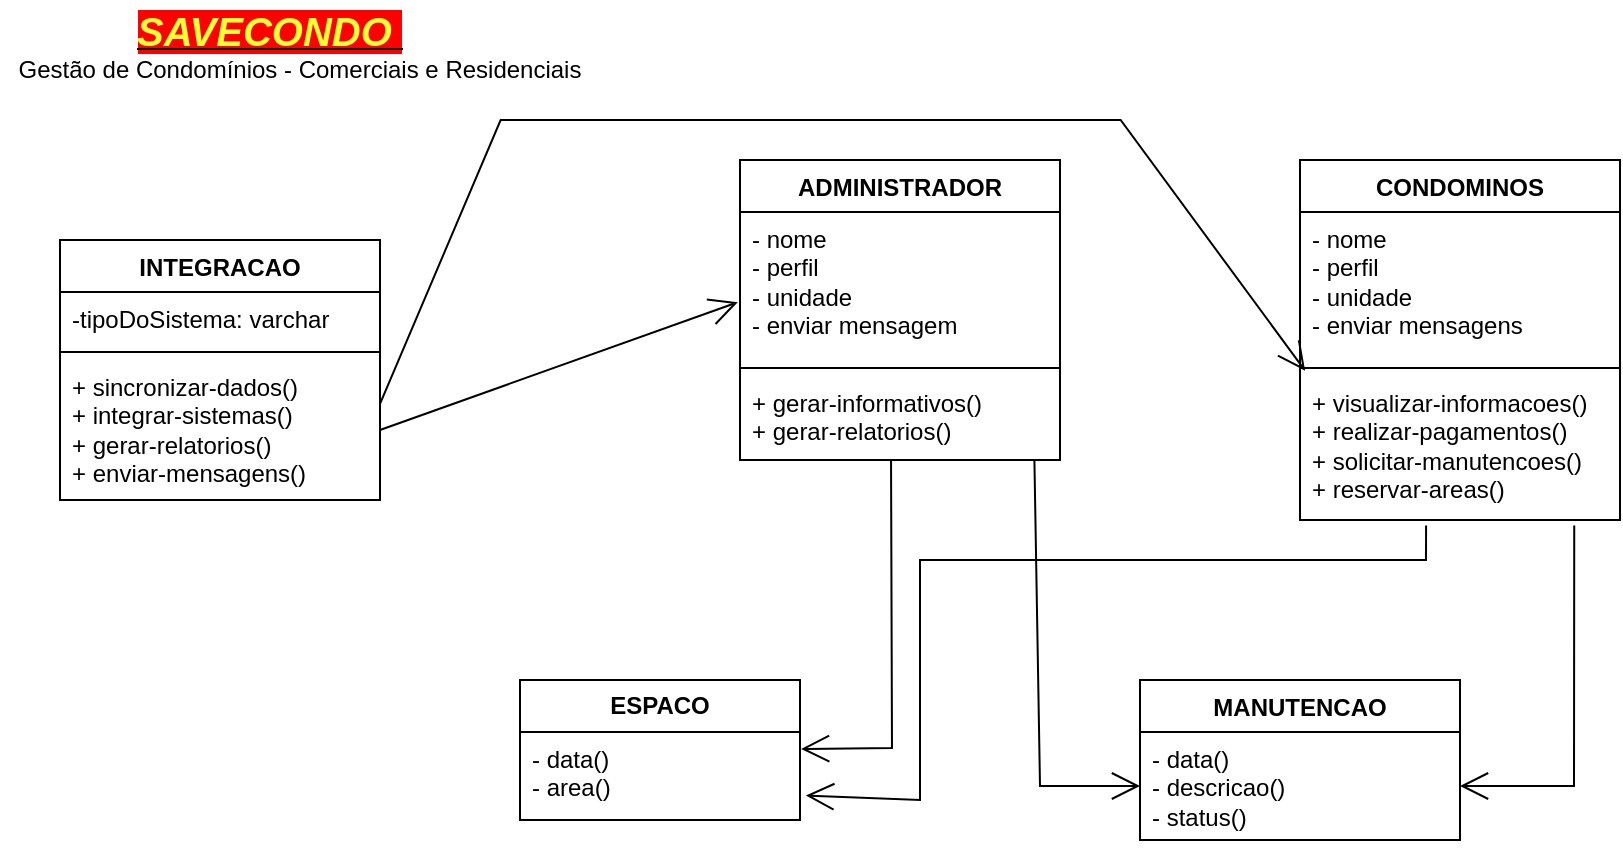 <mxfile version="22.0.4" type="github">
  <diagram name="Page-1" id="c4acf3e9-155e-7222-9cf6-157b1a14988f">
    <mxGraphModel dx="1772" dy="2673" grid="1" gridSize="10" guides="1" tooltips="1" connect="1" arrows="1" fold="1" page="1" pageScale="1" pageWidth="850" pageHeight="1100" background="none" math="0" shadow="0">
      <root>
        <mxCell id="0" />
        <mxCell id="1" parent="0" />
        <mxCell id="fE5P6bQsII-2qxmfbAFM-50" value="ADMINISTRADOR" style="swimlane;fontStyle=1;align=center;verticalAlign=top;childLayout=stackLayout;horizontal=1;startSize=26;horizontalStack=0;resizeParent=1;resizeParentMax=0;resizeLast=0;collapsible=1;marginBottom=0;whiteSpace=wrap;html=1;" vertex="1" parent="1">
          <mxGeometry x="360" y="-2120" width="160" height="150" as="geometry" />
        </mxCell>
        <mxCell id="fE5P6bQsII-2qxmfbAFM-51" value="- nome&lt;br&gt;- perfil&lt;br&gt;- unidade&lt;br&gt;- enviar mensagem" style="text;strokeColor=none;fillColor=none;align=left;verticalAlign=top;spacingLeft=4;spacingRight=4;overflow=hidden;rotatable=0;points=[[0,0.5],[1,0.5]];portConstraint=eastwest;whiteSpace=wrap;html=1;" vertex="1" parent="fE5P6bQsII-2qxmfbAFM-50">
          <mxGeometry y="26" width="160" height="74" as="geometry" />
        </mxCell>
        <mxCell id="fE5P6bQsII-2qxmfbAFM-52" value="" style="line;strokeWidth=1;fillColor=none;align=left;verticalAlign=middle;spacingTop=-1;spacingLeft=3;spacingRight=3;rotatable=0;labelPosition=right;points=[];portConstraint=eastwest;strokeColor=inherit;" vertex="1" parent="fE5P6bQsII-2qxmfbAFM-50">
          <mxGeometry y="100" width="160" height="8" as="geometry" />
        </mxCell>
        <mxCell id="fE5P6bQsII-2qxmfbAFM-53" value="+ gerar-informativos()&lt;br&gt;+ gerar-relatorios()" style="text;strokeColor=none;fillColor=none;align=left;verticalAlign=top;spacingLeft=4;spacingRight=4;overflow=hidden;rotatable=0;points=[[0,0.5],[1,0.5]];portConstraint=eastwest;whiteSpace=wrap;html=1;" vertex="1" parent="fE5P6bQsII-2qxmfbAFM-50">
          <mxGeometry y="108" width="160" height="42" as="geometry" />
        </mxCell>
        <mxCell id="fE5P6bQsII-2qxmfbAFM-55" value="INTEGRACAO" style="swimlane;fontStyle=1;align=center;verticalAlign=top;childLayout=stackLayout;horizontal=1;startSize=26;horizontalStack=0;resizeParent=1;resizeParentMax=0;resizeLast=0;collapsible=1;marginBottom=0;whiteSpace=wrap;html=1;" vertex="1" parent="1">
          <mxGeometry x="20" y="-2080" width="160" height="130" as="geometry" />
        </mxCell>
        <mxCell id="fE5P6bQsII-2qxmfbAFM-56" value="-tipoDoSistema: varchar" style="text;strokeColor=none;fillColor=none;align=left;verticalAlign=top;spacingLeft=4;spacingRight=4;overflow=hidden;rotatable=0;points=[[0,0.5],[1,0.5]];portConstraint=eastwest;whiteSpace=wrap;html=1;" vertex="1" parent="fE5P6bQsII-2qxmfbAFM-55">
          <mxGeometry y="26" width="160" height="26" as="geometry" />
        </mxCell>
        <mxCell id="fE5P6bQsII-2qxmfbAFM-57" value="" style="line;strokeWidth=1;fillColor=none;align=left;verticalAlign=middle;spacingTop=-1;spacingLeft=3;spacingRight=3;rotatable=0;labelPosition=right;points=[];portConstraint=eastwest;strokeColor=inherit;" vertex="1" parent="fE5P6bQsII-2qxmfbAFM-55">
          <mxGeometry y="52" width="160" height="8" as="geometry" />
        </mxCell>
        <mxCell id="fE5P6bQsII-2qxmfbAFM-58" value="+ sincronizar-dados()&lt;br&gt;+ integrar-sistemas()&lt;br&gt;+ gerar-relatorios()&lt;br&gt;+ enviar-mensagens()" style="text;strokeColor=none;fillColor=none;align=left;verticalAlign=top;spacingLeft=4;spacingRight=4;overflow=hidden;rotatable=0;points=[[0,0.5],[1,0.5]];portConstraint=eastwest;whiteSpace=wrap;html=1;" vertex="1" parent="fE5P6bQsII-2qxmfbAFM-55">
          <mxGeometry y="60" width="160" height="70" as="geometry" />
        </mxCell>
        <mxCell id="fE5P6bQsII-2qxmfbAFM-59" value="CONDOMINOS" style="swimlane;fontStyle=1;align=center;verticalAlign=top;childLayout=stackLayout;horizontal=1;startSize=26;horizontalStack=0;resizeParent=1;resizeParentMax=0;resizeLast=0;collapsible=1;marginBottom=0;whiteSpace=wrap;html=1;" vertex="1" parent="1">
          <mxGeometry x="640" y="-2120" width="160" height="180" as="geometry" />
        </mxCell>
        <mxCell id="fE5P6bQsII-2qxmfbAFM-60" value="- nome&lt;br style=&quot;border-color: var(--border-color);&quot;&gt;- perfil&lt;br style=&quot;border-color: var(--border-color);&quot;&gt;- unidade&lt;br&gt;- enviar mensagens" style="text;strokeColor=none;fillColor=none;align=left;verticalAlign=top;spacingLeft=4;spacingRight=4;overflow=hidden;rotatable=0;points=[[0,0.5],[1,0.5]];portConstraint=eastwest;whiteSpace=wrap;html=1;" vertex="1" parent="fE5P6bQsII-2qxmfbAFM-59">
          <mxGeometry y="26" width="160" height="74" as="geometry" />
        </mxCell>
        <mxCell id="fE5P6bQsII-2qxmfbAFM-61" value="" style="line;strokeWidth=1;fillColor=none;align=left;verticalAlign=middle;spacingTop=-1;spacingLeft=3;spacingRight=3;rotatable=0;labelPosition=right;points=[];portConstraint=eastwest;strokeColor=inherit;" vertex="1" parent="fE5P6bQsII-2qxmfbAFM-59">
          <mxGeometry y="100" width="160" height="8" as="geometry" />
        </mxCell>
        <mxCell id="fE5P6bQsII-2qxmfbAFM-62" value="+ visualizar-informacoes()&lt;br&gt;+ realizar-pagamentos()&lt;br&gt;+ solicitar-manutencoes()&lt;br&gt;+ reservar-areas()" style="text;strokeColor=none;fillColor=none;align=left;verticalAlign=top;spacingLeft=4;spacingRight=4;overflow=hidden;rotatable=0;points=[[0,0.5],[1,0.5]];portConstraint=eastwest;whiteSpace=wrap;html=1;" vertex="1" parent="fE5P6bQsII-2qxmfbAFM-59">
          <mxGeometry y="108" width="160" height="72" as="geometry" />
        </mxCell>
        <mxCell id="fE5P6bQsII-2qxmfbAFM-63" value="MANUTENCAO" style="swimlane;fontStyle=1;align=center;verticalAlign=top;childLayout=stackLayout;horizontal=1;startSize=26;horizontalStack=0;resizeParent=1;resizeParentMax=0;resizeLast=0;collapsible=1;marginBottom=0;whiteSpace=wrap;html=1;" vertex="1" parent="1">
          <mxGeometry x="560" y="-1860" width="160" height="80" as="geometry" />
        </mxCell>
        <mxCell id="fE5P6bQsII-2qxmfbAFM-66" value="- data()&lt;br&gt;- descricao()&lt;br&gt;- status()" style="text;strokeColor=none;fillColor=none;align=left;verticalAlign=top;spacingLeft=4;spacingRight=4;overflow=hidden;rotatable=0;points=[[0,0.5],[1,0.5]];portConstraint=eastwest;whiteSpace=wrap;html=1;" vertex="1" parent="fE5P6bQsII-2qxmfbAFM-63">
          <mxGeometry y="26" width="160" height="54" as="geometry" />
        </mxCell>
        <mxCell id="fE5P6bQsII-2qxmfbAFM-71" value="&lt;b&gt;ESPACO&lt;/b&gt;" style="swimlane;fontStyle=0;childLayout=stackLayout;horizontal=1;startSize=26;fillColor=none;horizontalStack=0;resizeParent=1;resizeParentMax=0;resizeLast=0;collapsible=1;marginBottom=0;whiteSpace=wrap;html=1;" vertex="1" parent="1">
          <mxGeometry x="250" y="-1860" width="140" height="70" as="geometry" />
        </mxCell>
        <mxCell id="fE5P6bQsII-2qxmfbAFM-74" value="- data()&lt;br&gt;- area()" style="text;strokeColor=none;fillColor=none;align=left;verticalAlign=top;spacingLeft=4;spacingRight=4;overflow=hidden;rotatable=0;points=[[0,0.5],[1,0.5]];portConstraint=eastwest;whiteSpace=wrap;html=1;" vertex="1" parent="fE5P6bQsII-2qxmfbAFM-71">
          <mxGeometry y="26" width="140" height="44" as="geometry" />
        </mxCell>
        <mxCell id="fE5P6bQsII-2qxmfbAFM-81" value="" style="endArrow=open;endFill=1;endSize=12;html=1;rounded=0;entryX=0.014;entryY=0.802;entryDx=0;entryDy=0;entryPerimeter=0;exitX=0.998;exitY=0.033;exitDx=0;exitDy=0;exitPerimeter=0;" edge="1" parent="1">
          <mxGeometry width="160" relative="1" as="geometry">
            <mxPoint x="180.0" y="-1998.02" as="sourcePoint" />
            <mxPoint x="642.56" y="-2014.652" as="targetPoint" />
            <Array as="points">
              <mxPoint x="240.32" y="-2140" />
              <mxPoint x="550.32" y="-2140" />
            </Array>
          </mxGeometry>
        </mxCell>
        <mxCell id="fE5P6bQsII-2qxmfbAFM-83" value="" style="endArrow=open;endFill=1;endSize=12;html=1;rounded=0;exitX=1;exitY=0.5;exitDx=0;exitDy=0;entryX=-0.007;entryY=0.61;entryDx=0;entryDy=0;entryPerimeter=0;" edge="1" parent="1" source="fE5P6bQsII-2qxmfbAFM-58" target="fE5P6bQsII-2qxmfbAFM-51">
          <mxGeometry width="160" relative="1" as="geometry">
            <mxPoint x="200" y="-2055.42" as="sourcePoint" />
            <mxPoint x="360" y="-2055.42" as="targetPoint" />
          </mxGeometry>
        </mxCell>
        <mxCell id="fE5P6bQsII-2qxmfbAFM-84" value="" style="endArrow=open;endFill=1;endSize=12;html=1;rounded=0;entryX=1.004;entryY=0.193;entryDx=0;entryDy=0;exitX=0.472;exitY=1.008;exitDx=0;exitDy=0;exitPerimeter=0;entryPerimeter=0;" edge="1" parent="1" source="fE5P6bQsII-2qxmfbAFM-53" target="fE5P6bQsII-2qxmfbAFM-74">
          <mxGeometry width="160" relative="1" as="geometry">
            <mxPoint x="340" y="-1990" as="sourcePoint" />
            <mxPoint x="500" y="-1990" as="targetPoint" />
            <Array as="points">
              <mxPoint x="436" y="-1826" />
            </Array>
          </mxGeometry>
        </mxCell>
        <mxCell id="fE5P6bQsII-2qxmfbAFM-85" value="" style="endArrow=open;endFill=1;endSize=12;html=1;rounded=0;entryX=1.021;entryY=0.723;entryDx=0;entryDy=0;entryPerimeter=0;exitX=0.394;exitY=1.039;exitDx=0;exitDy=0;exitPerimeter=0;" edge="1" parent="1" source="fE5P6bQsII-2qxmfbAFM-62" target="fE5P6bQsII-2qxmfbAFM-74">
          <mxGeometry width="160" relative="1" as="geometry">
            <mxPoint x="650" y="-1960" as="sourcePoint" />
            <mxPoint x="810" y="-1960" as="targetPoint" />
            <Array as="points">
              <mxPoint x="703" y="-1920" />
              <mxPoint x="450" y="-1920" />
              <mxPoint x="450" y="-1800" />
            </Array>
          </mxGeometry>
        </mxCell>
        <mxCell id="fE5P6bQsII-2qxmfbAFM-86" value="" style="endArrow=open;endFill=1;endSize=12;html=1;rounded=0;entryX=0;entryY=0.5;entryDx=0;entryDy=0;exitX=0.92;exitY=0.994;exitDx=0;exitDy=0;exitPerimeter=0;" edge="1" parent="1" source="fE5P6bQsII-2qxmfbAFM-53" target="fE5P6bQsII-2qxmfbAFM-66">
          <mxGeometry width="160" relative="1" as="geometry">
            <mxPoint x="510" y="-1930" as="sourcePoint" />
            <mxPoint x="660" y="-1940" as="targetPoint" />
            <Array as="points">
              <mxPoint x="510" y="-1807" />
            </Array>
          </mxGeometry>
        </mxCell>
        <mxCell id="fE5P6bQsII-2qxmfbAFM-87" value="" style="endArrow=open;endFill=1;endSize=12;html=1;rounded=0;exitX=0.857;exitY=1.039;exitDx=0;exitDy=0;exitPerimeter=0;entryX=1;entryY=0.5;entryDx=0;entryDy=0;" edge="1" parent="1" source="fE5P6bQsII-2qxmfbAFM-62" target="fE5P6bQsII-2qxmfbAFM-66">
          <mxGeometry width="160" relative="1" as="geometry">
            <mxPoint x="640" y="-1960" as="sourcePoint" />
            <mxPoint x="780" y="-1840" as="targetPoint" />
            <Array as="points">
              <mxPoint x="777" y="-1807" />
            </Array>
          </mxGeometry>
        </mxCell>
        <mxCell id="fE5P6bQsII-2qxmfbAFM-88" value="&lt;b&gt;&lt;i&gt;&lt;u&gt;&lt;font color=&quot;#ffff33&quot; style=&quot;font-size: 20px; background-color: rgb(255, 0, 0);&quot;&gt;SAVECONDO&amp;nbsp;&lt;/font&gt;&lt;/u&gt;&lt;/i&gt;&lt;/b&gt;" style="text;html=1;strokeColor=none;fillColor=none;align=center;verticalAlign=middle;whiteSpace=wrap;rounded=0;" vertex="1" parent="1">
          <mxGeometry x="50" y="-2200" width="150" height="30" as="geometry" />
        </mxCell>
        <mxCell id="fE5P6bQsII-2qxmfbAFM-89" value="Gestão de Condomínios - Comerciais e Residenciais" style="text;html=1;strokeColor=none;fillColor=none;align=center;verticalAlign=middle;whiteSpace=wrap;rounded=0;" vertex="1" parent="1">
          <mxGeometry x="-10" y="-2180" width="300" height="30" as="geometry" />
        </mxCell>
      </root>
    </mxGraphModel>
  </diagram>
</mxfile>
